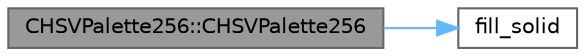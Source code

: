 digraph "CHSVPalette256::CHSVPalette256"
{
 // LATEX_PDF_SIZE
  bgcolor="transparent";
  edge [fontname=Helvetica,fontsize=10,labelfontname=Helvetica,labelfontsize=10];
  node [fontname=Helvetica,fontsize=10,shape=box,height=0.2,width=0.4];
  rankdir="LR";
  Node1 [id="Node000001",label="CHSVPalette256::CHSVPalette256",height=0.2,width=0.4,color="gray40", fillcolor="grey60", style="filled", fontcolor="black",tooltip="Create palette filled with one color."];
  Node1 -> Node2 [id="edge1_Node000001_Node000002",color="steelblue1",style="solid",tooltip=" "];
  Node2 [id="Node000002",label="fill_solid",height=0.2,width=0.4,color="grey40", fillcolor="white", style="filled",URL="$da/de3/group___color_fills_gac0bcd5712f9f57a186f2c5f96911af1d.html#gac0bcd5712f9f57a186f2c5f96911af1d",tooltip="Fill a range of LEDs with a solid color."];
}
